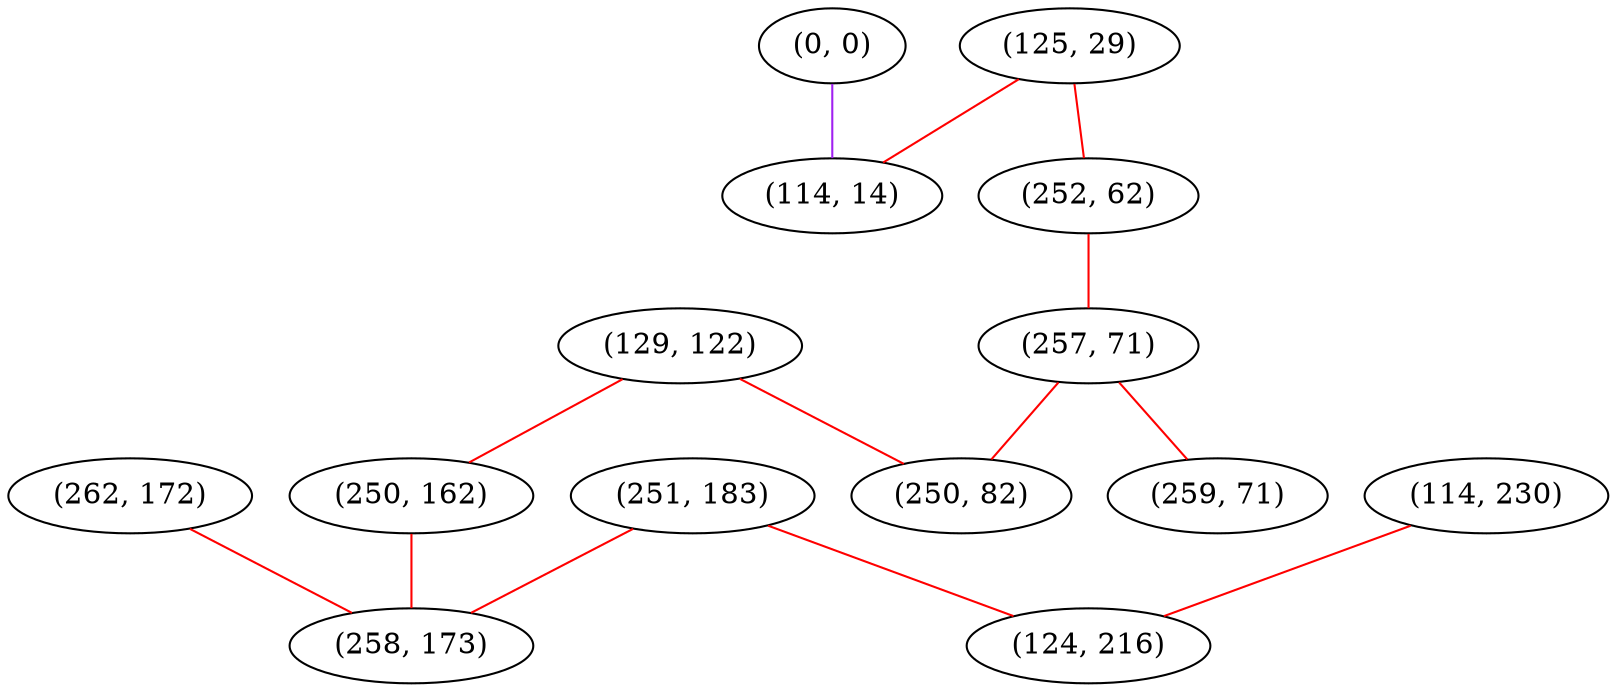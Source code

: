 graph "" {
"(251, 183)";
"(0, 0)";
"(125, 29)";
"(129, 122)";
"(262, 172)";
"(114, 14)";
"(252, 62)";
"(250, 162)";
"(258, 173)";
"(114, 230)";
"(257, 71)";
"(259, 71)";
"(124, 216)";
"(250, 82)";
"(251, 183)" -- "(258, 173)"  [color=red, key=0, weight=1];
"(251, 183)" -- "(124, 216)"  [color=red, key=0, weight=1];
"(0, 0)" -- "(114, 14)"  [color=purple, key=0, weight=4];
"(125, 29)" -- "(114, 14)"  [color=red, key=0, weight=1];
"(125, 29)" -- "(252, 62)"  [color=red, key=0, weight=1];
"(129, 122)" -- "(250, 162)"  [color=red, key=0, weight=1];
"(129, 122)" -- "(250, 82)"  [color=red, key=0, weight=1];
"(262, 172)" -- "(258, 173)"  [color=red, key=0, weight=1];
"(252, 62)" -- "(257, 71)"  [color=red, key=0, weight=1];
"(250, 162)" -- "(258, 173)"  [color=red, key=0, weight=1];
"(114, 230)" -- "(124, 216)"  [color=red, key=0, weight=1];
"(257, 71)" -- "(259, 71)"  [color=red, key=0, weight=1];
"(257, 71)" -- "(250, 82)"  [color=red, key=0, weight=1];
}

